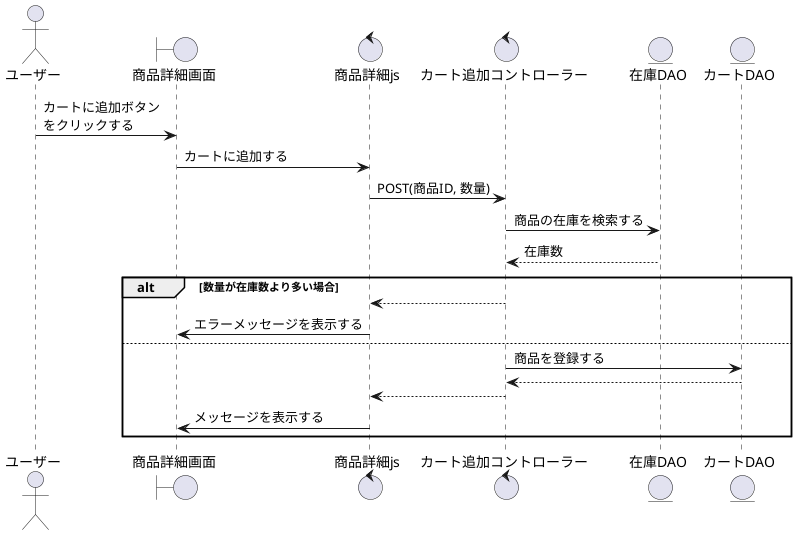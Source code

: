 @startuml カートに追加

actor    "ユーザー" as act
boundary "商品詳細画面" as product_details_s
control "商品詳細js" as js
control  "カート追加コントローラー" as cart_add
entity   "在庫DAO" as product_details
entity   "カートDAO" as cart

'-------------------------------------------------------------------------------------------

act -> product_details_s : カートに追加ボタン\nをクリックする
product_details_s -> js : カートに追加する
js -> cart_add : POST(商品ID, 数量)
cart_add -> product_details : 商品の在庫を検索する
cart_add <-- product_details : 在庫数
alt 数量が在庫数より多い場合
    cart_add --> js
    product_details_s <- js :エラーメッセージを表示する
else
    cart_add -> cart : 商品を登録する
    cart_add <-- cart
    cart_add --> js
    js -> product_details_s : メッセージを表示する
end

@enduml